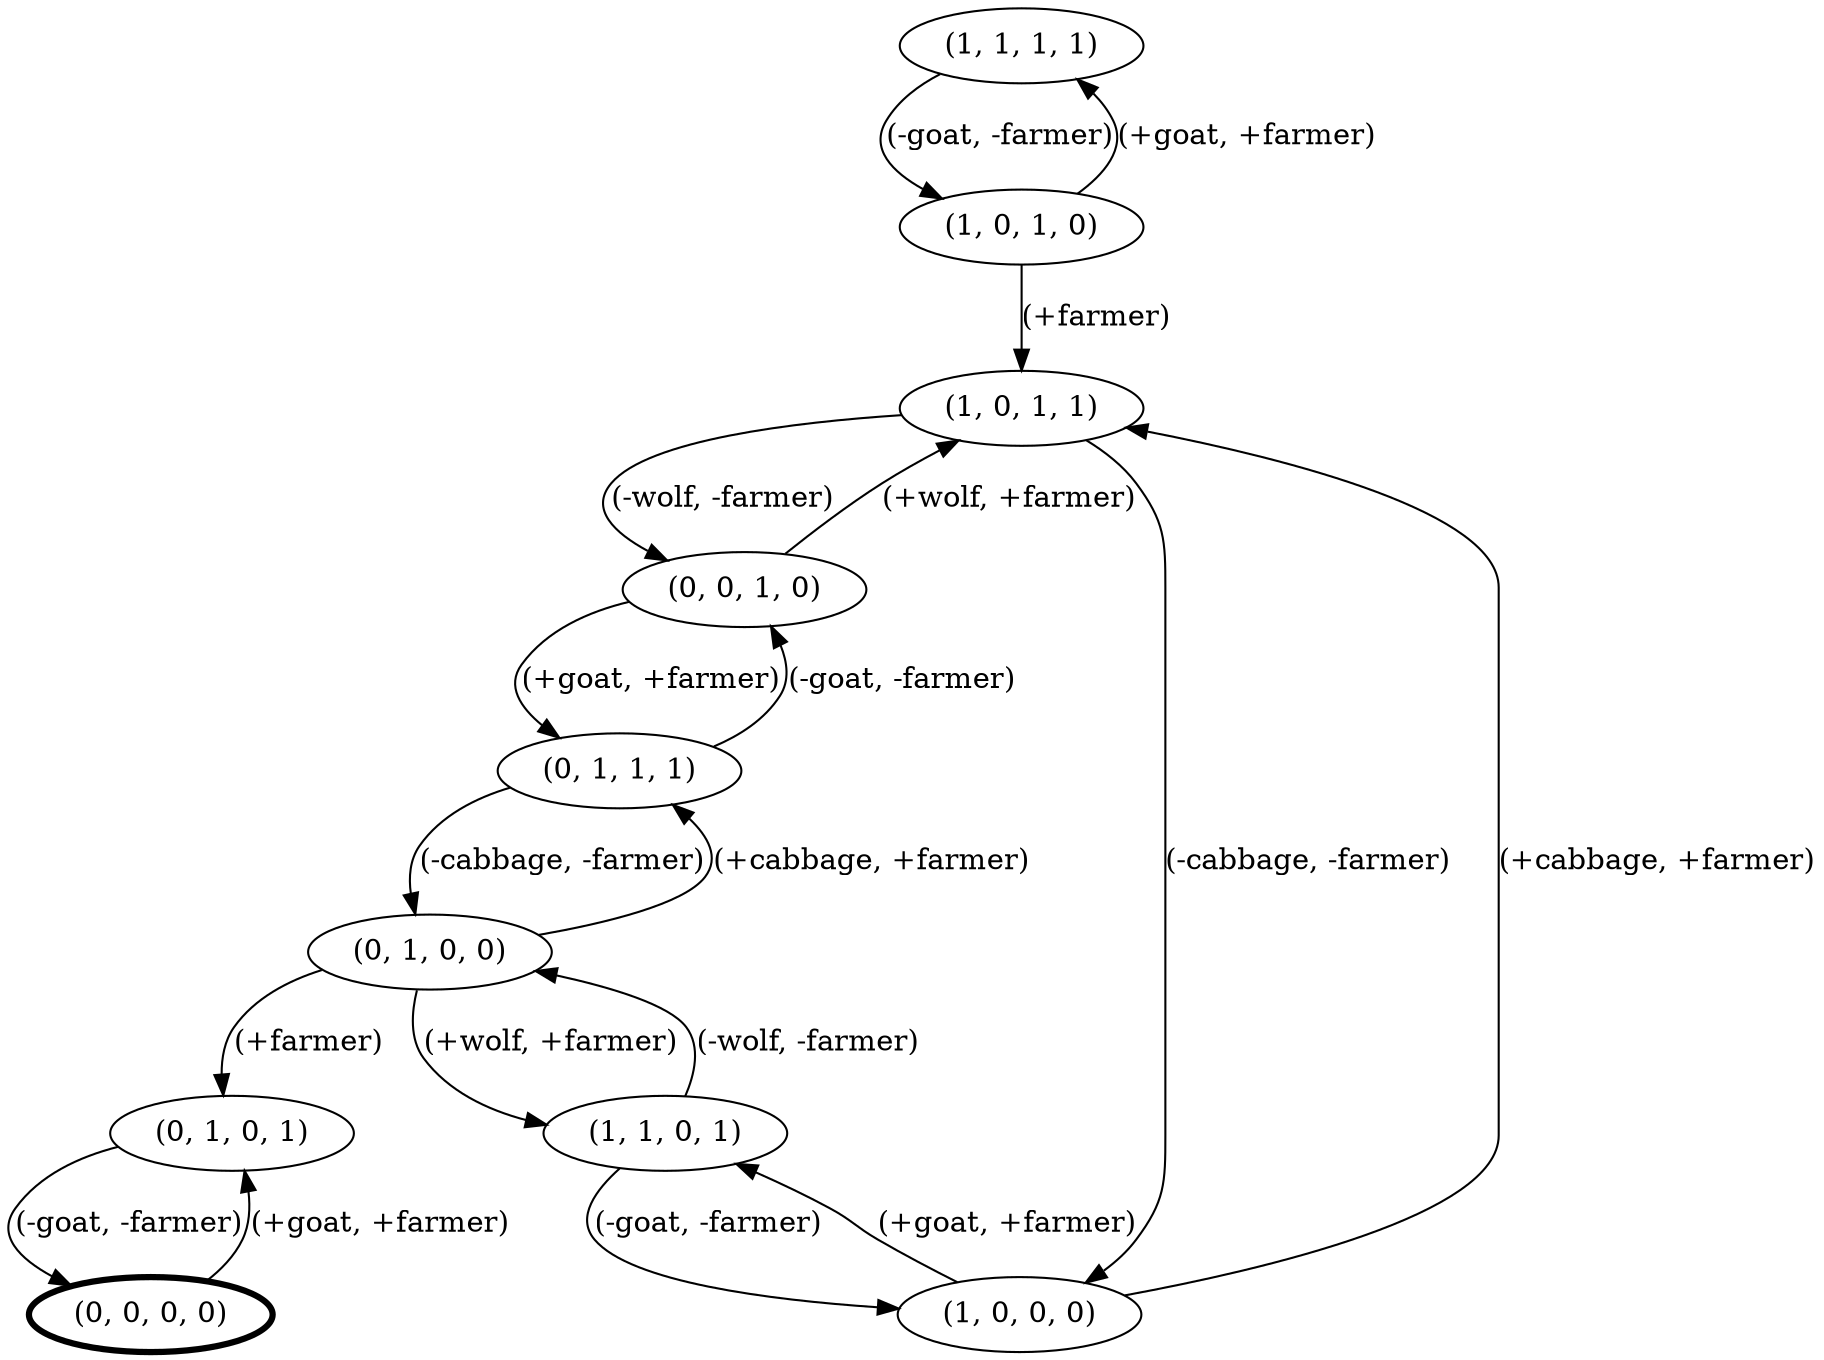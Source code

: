 digraph graph_space {
	graph [rankdir=TB]
	-84722638022233667 [label="(1, 1, 1, 1)" penwidth=1]
	-84722638022233667 -> -6258529559168087954 [label="(-goat, -farmer)"]
	-6258529559168087954 [label="(1, 0, 1, 0)" penwidth=1]
	-6258529559168087954 -> -84722638022233667 [label="(+goat, +farmer)"]
	-6258529559168087954 -> -4149246186050457657 [label="(+farmer)"]
	-4149246186050457657 [label="(1, 0, 1, 1)" penwidth=1]
	-4149246186050457657 -> 2225566097923666370 [label="(-wolf, -farmer)"]
	-4149246186050457657 -> 2338065862577075610 [label="(-cabbage, -farmer)"]
	2225566097923666370 [label="(0, 0, 1, 0)" penwidth=1]
	2225566097923666370 -> -4149246186050457657 [label="(+wolf, +farmer)"]
	2225566097923666370 -> -7458687224047931163 [label="(+goat, +farmer)"]
	2338065862577075610 [label="(1, 0, 0, 0)" penwidth=1]
	2338065862577075610 -> 2352335208718012026 [label="(+goat, +farmer)"]
	2338065862577075610 -> -4149246186050457657 [label="(+cabbage, +farmer)"]
	-7458687224047931163 [label="(0, 1, 1, 1)" penwidth=1]
	-7458687224047931163 -> 2225566097923666370 [label="(-goat, -farmer)"]
	-7458687224047931163 -> 6917473940299867721 [label="(-cabbage, -farmer)"]
	2352335208718012026 [label="(1, 1, 0, 1)" penwidth=1]
	2352335208718012026 -> 6917473940299867721 [label="(-wolf, -farmer)"]
	2352335208718012026 -> 2338065862577075610 [label="(-goat, -farmer)"]
	6917473940299867721 [label="(0, 1, 0, 0)" penwidth=1]
	6917473940299867721 -> 2352335208718012026 [label="(+wolf, +farmer)"]
	6917473940299867721 -> -7458687224047931163 [label="(+cabbage, +farmer)"]
	6917473940299867721 -> -5021629377307685470 [label="(+farmer)"]
	-5021629377307685470 [label="(0, 1, 0, 1)" penwidth=1]
	-5021629377307685470 -> -3226225171056353554 [label="(-goat, -farmer)"]
	-3226225171056353554 [label="(0, 0, 0, 0)" penwidth=3]
	-3226225171056353554 -> -5021629377307685470 [label="(+goat, +farmer)"]
}
